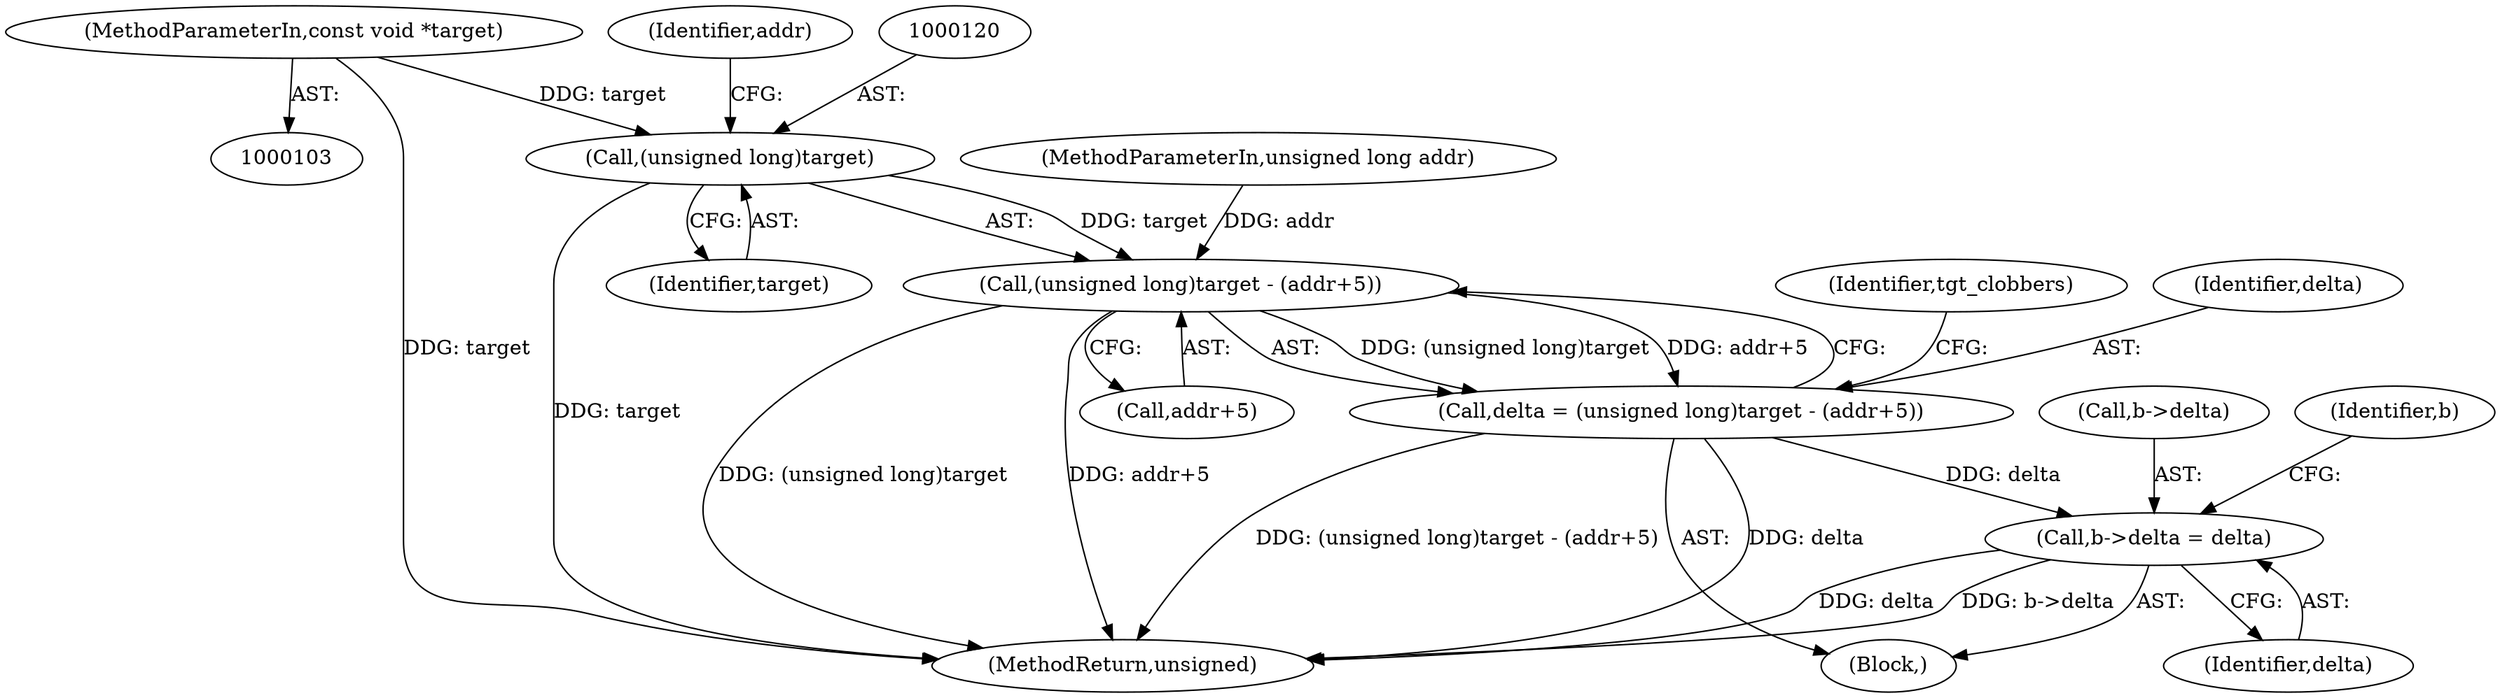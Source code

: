 digraph "0_linux_5800dc5c19f34e6e03b5adab1282535cb102fafd@pointer" {
"1000119" [label="(Call,(unsigned long)target)"];
"1000105" [label="(MethodParameterIn,const void *target)"];
"1000118" [label="(Call,(unsigned long)target - (addr+5))"];
"1000116" [label="(Call,delta = (unsigned long)target - (addr+5))"];
"1000142" [label="(Call,b->delta = delta)"];
"1000116" [label="(Call,delta = (unsigned long)target - (addr+5))"];
"1000118" [label="(Call,(unsigned long)target - (addr+5))"];
"1000142" [label="(Call,b->delta = delta)"];
"1000146" [label="(Identifier,delta)"];
"1000119" [label="(Call,(unsigned long)target)"];
"1000155" [label="(MethodReturn,unsigned)"];
"1000143" [label="(Call,b->delta)"];
"1000127" [label="(Identifier,tgt_clobbers)"];
"1000107" [label="(MethodParameterIn,unsigned long addr)"];
"1000121" [label="(Identifier,target)"];
"1000117" [label="(Identifier,delta)"];
"1000123" [label="(Identifier,addr)"];
"1000105" [label="(MethodParameterIn,const void *target)"];
"1000122" [label="(Call,addr+5)"];
"1000110" [label="(Block,)"];
"1000151" [label="(Identifier,b)"];
"1000119" -> "1000118"  [label="AST: "];
"1000119" -> "1000121"  [label="CFG: "];
"1000120" -> "1000119"  [label="AST: "];
"1000121" -> "1000119"  [label="AST: "];
"1000123" -> "1000119"  [label="CFG: "];
"1000119" -> "1000155"  [label="DDG: target"];
"1000119" -> "1000118"  [label="DDG: target"];
"1000105" -> "1000119"  [label="DDG: target"];
"1000105" -> "1000103"  [label="AST: "];
"1000105" -> "1000155"  [label="DDG: target"];
"1000118" -> "1000116"  [label="AST: "];
"1000118" -> "1000122"  [label="CFG: "];
"1000122" -> "1000118"  [label="AST: "];
"1000116" -> "1000118"  [label="CFG: "];
"1000118" -> "1000155"  [label="DDG: (unsigned long)target"];
"1000118" -> "1000155"  [label="DDG: addr+5"];
"1000118" -> "1000116"  [label="DDG: (unsigned long)target"];
"1000118" -> "1000116"  [label="DDG: addr+5"];
"1000107" -> "1000118"  [label="DDG: addr"];
"1000116" -> "1000110"  [label="AST: "];
"1000117" -> "1000116"  [label="AST: "];
"1000127" -> "1000116"  [label="CFG: "];
"1000116" -> "1000155"  [label="DDG: delta"];
"1000116" -> "1000155"  [label="DDG: (unsigned long)target - (addr+5)"];
"1000116" -> "1000142"  [label="DDG: delta"];
"1000142" -> "1000110"  [label="AST: "];
"1000142" -> "1000146"  [label="CFG: "];
"1000143" -> "1000142"  [label="AST: "];
"1000146" -> "1000142"  [label="AST: "];
"1000151" -> "1000142"  [label="CFG: "];
"1000142" -> "1000155"  [label="DDG: delta"];
"1000142" -> "1000155"  [label="DDG: b->delta"];
}
